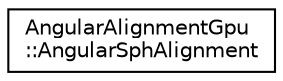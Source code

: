 digraph "Graphical Class Hierarchy"
{
  edge [fontname="Helvetica",fontsize="10",labelfontname="Helvetica",labelfontsize="10"];
  node [fontname="Helvetica",fontsize="10",shape=record];
  rankdir="LR";
  Node0 [label="AngularAlignmentGpu\l::AngularSphAlignment",height=0.2,width=0.4,color="black", fillcolor="white", style="filled",URL="$classAngularAlignmentGpu_1_1AngularSphAlignment.html"];
}
